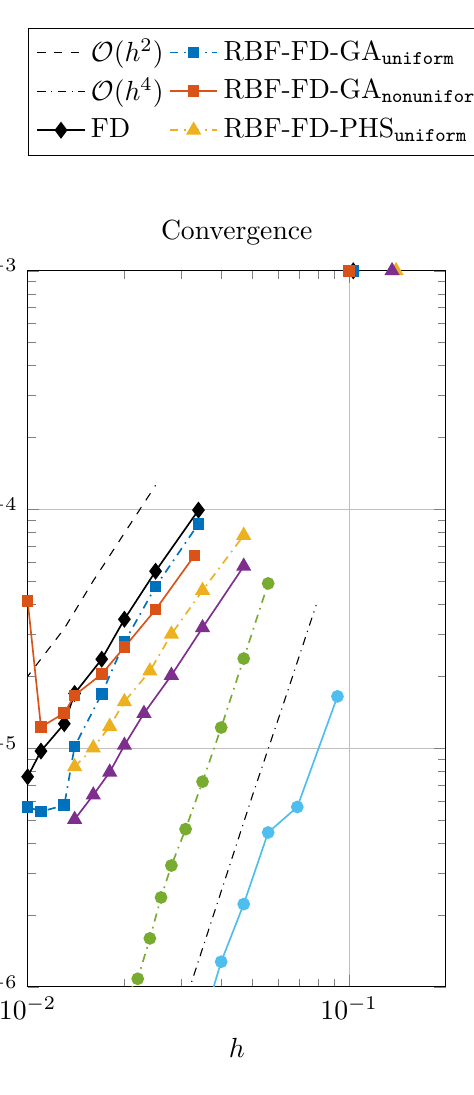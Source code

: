 % This file was created by matlab2tikz.
%
%The latest updates can be retrieved from
%  http://www.mathworks.com/matlabcentral/fileexchange/22022-matlab2tikz-matlab2tikz
%where you can also make suggestions and rate matlab2tikz.
%
\rmfamily
\definecolor{mycolor1}{rgb}{0.0,0.447,0.741}%
\definecolor{mycolor2}{rgb}{0.85,0.325,0.098}%
\definecolor{mycolor3}{rgb}{0.929,0.694,0.125}%
\definecolor{mycolor4}{rgb}{0.494,0.184,0.556}%
\definecolor{mycolor5}{rgb}{0.466,0.674,0.188}%
\definecolor{mycolor6}{rgb}{0.301,0.745,0.933}%
%
\begin{tikzpicture}[trim axis left, trim axis right, baseline]

  \begin{axis}[
  grid=major,
  %tick label style = {font=\sansmath\sffamily},
  width=0.438\textwidth,
  height=0.75\textwidth,
  at={(0\textwidth,0\textwidth)},
  scale only axis,
  unbounded coords=jump,
  xmode=log,
  xmin=1e-02,
  xmax=2e-01,
  xlabel={$h$},
  ymode=log,
  ymin=1e-06,
  ymax=1e-03,
  yminorticks=true,
  ytick distance=10^1,
  xminorticks=true,
  ylabel={$\Delta u_{\text{max}}$},
  axis background/.style={fill=white},
  %title style={font=\bfseries},
  title={Convergence},
  % legend pos=outer north,
  legend columns=3,
  transpose legend,
  legend style={legend cell align=left,align=left, at={(0,1.25)},anchor=west}
  ]

  \addplot [color=black, thin, dashed]
    table[row sep=crcr, y expr=\thisrow{Y}*2]{%
    X Y\\
  0.001	1e-07\\
  0.001	1.585e-07\\
  0.002	2.512e-07\\
  0.002	3.981e-07\\
  0.003	6.31e-07\\
  0.003	1e-06\\
  0.004	1.585e-06\\
  0.005	2.512e-06\\
  0.006	3.981e-06\\
  0.008	6.31e-06\\
  0.01	1e-05\\
  0.013	1.585e-05\\
  0.016	2.512e-05\\
  0.02	3.981e-05\\
  0.025	6.31e-05\\
  0.032	0.0\\
  0.04	0.0\\
  0.05	0.0\\
  0.063	0.0\\
  0.079	0.001\\
  0.1	0.001\\
  0.126	0.002\\
  0.158	0.003\\
  0.2	0.004\\
  0.251	0.006\\
  0.316	0.01\\
  0.398	0.016\\
  0.501	0.025\\
  0.631	0.04\\
  0.794	0.063\\
  1	0.1\\
  };
  \addlegendentry{$\mathcal{O}(h^2)$}

  \addplot [color=black, thin, dashdotted]
    table[row sep=crcr]{%
  0.001	1e-12\\
  0.001	2.512e-12\\
  0.002	6.31e-12\\
  0.002	1.585e-11\\
  0.003	3.981e-11\\
  0.003	1e-10\\
  0.004	2.512e-10\\
  0.005	6.31e-10\\
  0.006	1.585e-09\\
  0.008	3.981e-09\\
  0.01	1e-08\\
  0.013	2.512e-08\\
  0.016	6.31e-08\\
  0.02	1.585e-07\\
  0.025	3.981e-07\\
  0.032	1e-06\\
  0.04	2.512e-06\\
  0.05	6.31e-06\\
  0.063	1.585e-05\\
  0.079	3.981e-05\\
  0.1	0.0\\
  0.126	0.0\\
  0.158	0.001\\
  0.2	0.002\\
  0.251	0.004\\
  0.316	0.01\\
  0.398	0.025\\
  0.501	0.063\\
  0.631	0.158\\
  0.794	0.398\\
  1	1\\
  };
  \addlegendentry{$\mathcal{O}(h^4)$}

  \addplot [color=black, semithick, mark=diamond*, mark options={scale = 1.3, solid, black}]
    table[row sep=crcr]{%
    0.01	7.589e-06\\
    % 0.011	8.579e-06\\
    0.011	9.722e-06\\
    % 0.012	1.107e-05\\
    0.013	1.266e-05\\
    % 0.013	1.46e-05\\
    0.014	1.695e-05\\
    % 0.015	1.986e-05\\
    0.017	2.359e-05\\
    % 0.018	2.836e-05\\
    0.02	3.468e-05\\
    % 0.022	4.319e-05\\
    0.025	5.512e-05\\
    % 0.029	7.257e-05\\
    0.034	9.941e-05\\
    % 0.04	0.0\\
    0.051	0.0\\
    % 0.068	0.0\\
    0.103	0.001\\
  };
  \addlegendentry{$\text{FD}$}

  \addplot [color=mycolor1, semithick, dashdotted, mark=square*, mark options={scale = 0.9,solid, mycolor1}]
    table[row sep=crcr]{%
    0.01	5.675e-06\\
  % 0.011	5.551e-06\\
  0.011	5.425e-06\\
  % 0.012	5.306e-06\\
  0.013	5.765e-06\\
  % 0.013	7.743e-06\\
  0.014	1.017e-05\\
  % 0.015	1.313e-05\\
  0.017	1.688e-05\\
  % 0.018	2.167e-05\\
  0.02	2.78e-05\\
  % 0.022	3.608e-05\\
  0.025	4.749e-05\\
  % 0.029	6.363e-05\\
  0.034	8.708e-05\\
  % 0.04	0.0\\
  0.051	0.0\\
  % 0.068	0.0\\
  0.103	0.001\\
  };
  \addlegendentry{$\text{RBF-FD-GA}_{\texttt{uniform}}$}

  \addplot [color=mycolor2, semithick, mark=square*, mark options={scale = 0.9, solid, mycolor2}]
    table[row sep=crcr]{%
    0.01	4.142e-05\\
  % 0.011	1.24e-05\\
  0.011	1.226e-05\\
  % 0.012	1.307e-05\\
  0.013	1.403e-05\\
  % 0.013	1.521e-05\\
  0.014	1.665e-05\\
  % 0.015	1.839e-05\\
  0.017	2.044e-05\\
  % 0.018	2.303e-05\\
  0.02	2.65e-05\\
  % 0.022	3.129e-05\\
  0.025	3.806e-05\\
  % 0.029	4.816e-05\\
  0.033	6.404e-05\\
  % 0.04	9.121e-05\\
  0.05	0.0\\
  % 0.067	0.0\\
  0.1	0.001\\
  };
  \addlegendentry{$\text{RBF-FD-GA}_{\texttt{nonuniform}}$}

  \addplot [color=mycolor3, semithick, dashdotted, mark=triangle*, mark options={scale = 1.3,solid, mycolor3}]
    table[row sep=crcr]{%
    0.014	8.364e-06\\
  % 0.015	9.135e-06\\
  0.016	1.003e-05\\
  % 0.017	1.108e-05\\
  0.018	1.233e-05\\
  % 0.019	1.383e-05\\
  0.02	1.565e-05\\
  % 0.022	1.794e-05\\
  0.024	2.104e-05\\
  % 0.026	2.496e-05\\
  0.028	3.002e-05\\
  % 0.031	3.669e-05\\
  0.035	4.575e-05\\
  % 0.04	5.852e-05\\
  0.047	7.789e-05\\
  % 0.056	0.0\\
  0.07	0.0\\
  % 0.094	0.0\\
  0.14	0.001\\
  };
  \addlegendentry{$\text{RBF-FD-PHS}_{\texttt{uniform}}$}

  \addplot [color=mycolor4, semithick, mark=triangle*, mark options={scale = 1.3,solid, mycolor4}]
    table[row sep=crcr]{%
    0.014	5.027e-06\\
  % 0.015	5.655e-06\\
  0.016	6.364e-06\\
  % 0.017	7.089e-06\\
  0.018	7.933e-06\\
  % 0.019	9.015e-06\\
  0.02	1.028e-05\\
  % 0.022	1.185e-05\\
  0.023	1.398e-05\\
  % 0.026	1.663e-05\\
  0.028	2.019e-05\\
  % 0.031	2.528e-05\\
  0.035	3.195e-05\\
  % 0.04	4.162e-05\\
  0.047	5.782e-05\\
  % 0.056	8.477e-05\\
  0.069	0.0\\
  % 0.092	0.0\\
  0.136	0.001\\
  };
  \addlegendentry{$\text{RBF-FD-PHS}_{\texttt{nonuniform}}$}

  \addplot [color=mycolor5, semithick, dashdotted, mark=*, mark options={solid, mycolor5}]
    table[row sep=crcr]{%
  %   0.014	1.562e-06\\
  % 0.015	1.6e-06\\
  % 0.016	1.661e-06\\
  % 0.017	1.645e-06\\
  % 0.018	1.691e-06\\
  % 0.019	1.831e-06\\
  0.02	8.867e-07\\
  0.022	1.081e-06\\
  0.024	1.596e-06\\
  0.026	2.369e-06\\
  0.028	3.223e-06\\
  0.031	4.579e-06\\
  0.035	7.239e-06\\
  0.04	1.22e-05\\
  0.047	2.373e-05\\
  0.056	4.899e-05\\
  0.07	0.0\\
  0.094	0.0\\
  % 0.14	0.001\\
  };
  \addlegendentry{$\text{RBF-FD-PHS}^{\texttt{smoothed}}_{\texttt{uniform}}$}

  \addplot [color=mycolor6, semithick, mark=*, mark options={solid, mycolor6}]
    table[row sep=crcr]{%
    % 0.014	1.402e-06\\
    % 0.015	1.406e-06\\
    % 0.016	1.419e-06\\
    % 0.017	1.391e-06\\
    % 0.018	1.362e-06\\
    % 0.019	1.352e-06\\
    % 0.02	1.333e-06\\
    % 0.022	1.3e-06\\
    % 0.023	1.279e-06\\
    % 0.026	1.219e-06\\
    % 0.028	1.151e-06\\
    % 0.031	1.044e-06\\
    0.035	7.0e-07\\
    0.04	1.274e-06\\
    0.047	2.221e-06\\
    0.056	4.433e-06\\
    0.069	5.669e-06\\
    0.092	1.648e-05\\
    0.136	0.0\\
  };
  \addlegendentry{$\text{RBF-FD-PHS}^{\texttt{smoothed}}_{\texttt{nonuniform}}$}
\end{axis}
\end{tikzpicture}%
